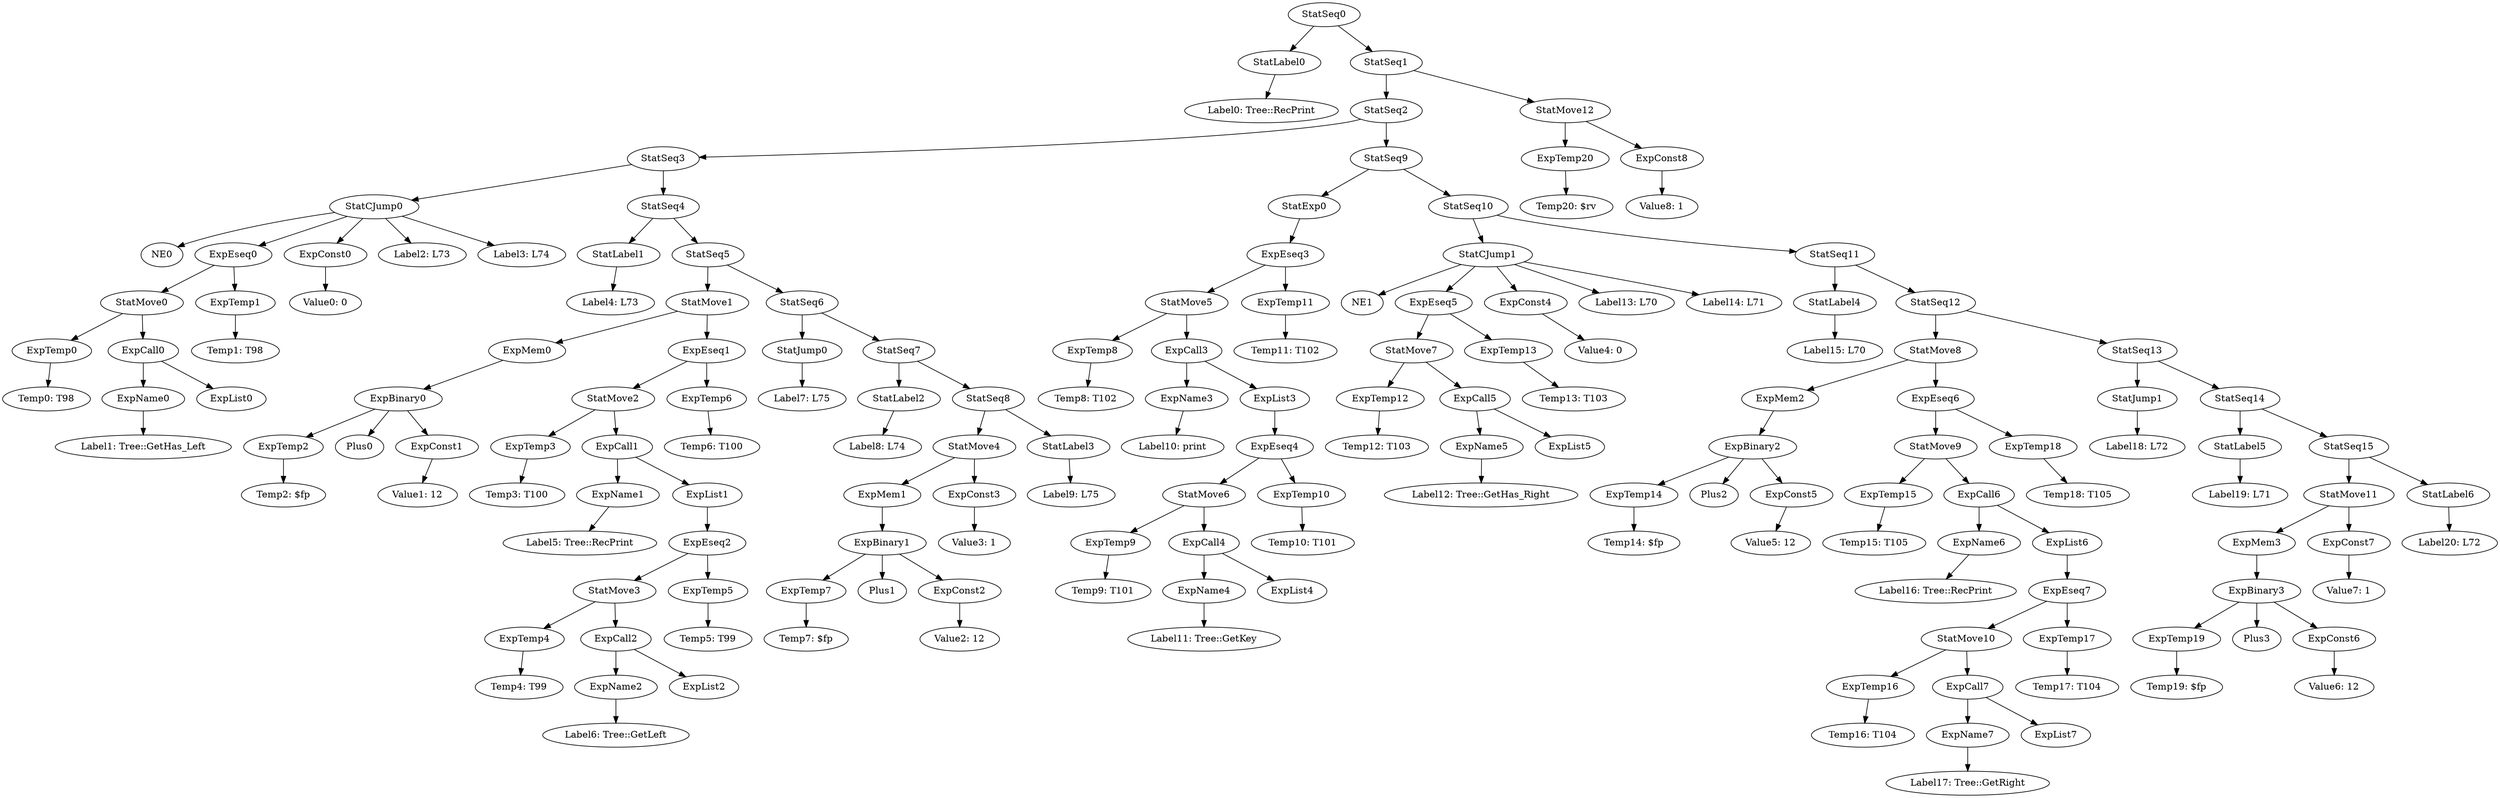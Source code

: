 digraph {
	ordering = out;
	StatSeq15 -> StatMove11;
	StatSeq15 -> StatLabel6;
	ExpConst7 -> "Value7: 1";
	StatMove11 -> ExpMem3;
	StatMove11 -> ExpConst7;
	ExpMem3 -> ExpBinary3;
	ExpConst6 -> "Value6: 12";
	StatSeq2 -> StatSeq3;
	StatSeq2 -> StatSeq9;
	ExpConst3 -> "Value3: 1";
	ExpMem1 -> ExpBinary1;
	ExpBinary1 -> ExpTemp7;
	ExpBinary1 -> Plus1;
	ExpBinary1 -> ExpConst2;
	ExpTemp6 -> "Temp6: T100";
	StatMove6 -> ExpTemp9;
	StatMove6 -> ExpCall4;
	ExpName3 -> "Label10: print";
	ExpCall2 -> ExpName2;
	ExpCall2 -> ExpList2;
	ExpEseq4 -> StatMove6;
	ExpEseq4 -> ExpTemp10;
	StatMove10 -> ExpTemp16;
	StatMove10 -> ExpCall7;
	ExpBinary3 -> ExpTemp19;
	ExpBinary3 -> Plus3;
	ExpBinary3 -> ExpConst6;
	StatLabel3 -> "Label9: L75";
	ExpConst4 -> "Value4: 0";
	StatMove3 -> ExpTemp4;
	StatMove3 -> ExpCall2;
	ExpTemp7 -> "Temp7: $fp";
	ExpTemp0 -> "Temp0: T98";
	ExpEseq3 -> StatMove5;
	ExpEseq3 -> ExpTemp11;
	ExpConst8 -> "Value8: 1";
	ExpTemp20 -> "Temp20: $rv";
	ExpName0 -> "Label1: Tree::GetHas_Left";
	ExpName5 -> "Label12: Tree::GetHas_Right";
	ExpEseq1 -> StatMove2;
	ExpEseq1 -> ExpTemp6;
	ExpName1 -> "Label5: Tree::RecPrint";
	StatSeq10 -> StatCJump1;
	StatSeq10 -> StatSeq11;
	ExpTemp15 -> "Temp15: T105";
	StatSeq14 -> StatLabel5;
	StatSeq14 -> StatSeq15;
	StatMove0 -> ExpTemp0;
	StatMove0 -> ExpCall0;
	StatMove8 -> ExpMem2;
	StatMove8 -> ExpEseq6;
	StatSeq3 -> StatCJump0;
	StatSeq3 -> StatSeq4;
	ExpConst0 -> "Value0: 0";
	StatSeq7 -> StatLabel2;
	StatSeq7 -> StatSeq8;
	ExpName2 -> "Label6: Tree::GetLeft";
	ExpBinary2 -> ExpTemp14;
	ExpBinary2 -> Plus2;
	ExpBinary2 -> ExpConst5;
	ExpTemp5 -> "Temp5: T99";
	ExpTemp4 -> "Temp4: T99";
	StatLabel5 -> "Label19: L71";
	ExpList1 -> ExpEseq2;
	ExpEseq2 -> StatMove3;
	ExpEseq2 -> ExpTemp5;
	ExpTemp1 -> "Temp1: T98";
	ExpEseq0 -> StatMove0;
	ExpEseq0 -> ExpTemp1;
	ExpTemp11 -> "Temp11: T102";
	ExpConst2 -> "Value2: 12";
	StatExp0 -> ExpEseq3;
	StatSeq8 -> StatMove4;
	StatSeq8 -> StatLabel3;
	ExpTemp3 -> "Temp3: T100";
	StatSeq6 -> StatJump0;
	StatSeq6 -> StatSeq7;
	ExpName7 -> "Label17: Tree::GetRight";
	StatJump0 -> "Label7: L75";
	ExpCall1 -> ExpName1;
	ExpCall1 -> ExpList1;
	ExpCall0 -> ExpName0;
	ExpCall0 -> ExpList0;
	StatSeq9 -> StatExp0;
	StatSeq9 -> StatSeq10;
	StatLabel1 -> "Label4: L73";
	ExpTemp8 -> "Temp8: T102";
	ExpTemp18 -> "Temp18: T105";
	StatSeq5 -> StatMove1;
	StatSeq5 -> StatSeq6;
	StatLabel4 -> "Label15: L70";
	StatCJump0 -> NE0;
	StatCJump0 -> ExpEseq0;
	StatCJump0 -> ExpConst0;
	StatCJump0 -> "Label2: L73";
	StatCJump0 -> "Label3: L74";
	StatMove1 -> ExpMem0;
	StatMove1 -> ExpEseq1;
	ExpTemp2 -> "Temp2: $fp";
	StatMove2 -> ExpTemp3;
	StatMove2 -> ExpCall1;
	StatLabel0 -> "Label0: Tree::RecPrint";
	ExpTemp19 -> "Temp19: $fp";
	ExpBinary0 -> ExpTemp2;
	ExpBinary0 -> Plus0;
	ExpBinary0 -> ExpConst1;
	ExpMem0 -> ExpBinary0;
	StatLabel2 -> "Label8: L74";
	StatMove4 -> ExpMem1;
	StatMove4 -> ExpConst3;
	StatMove5 -> ExpTemp8;
	StatMove5 -> ExpCall3;
	StatSeq0 -> StatLabel0;
	StatSeq0 -> StatSeq1;
	ExpConst5 -> "Value5: 12";
	ExpConst1 -> "Value1: 12";
	ExpList6 -> ExpEseq7;
	ExpCall4 -> ExpName4;
	ExpCall4 -> ExpList4;
	ExpTemp9 -> "Temp9: T101";
	ExpName4 -> "Label11: Tree::GetKey";
	ExpList3 -> ExpEseq4;
	ExpCall3 -> ExpName3;
	ExpCall3 -> ExpList3;
	StatCJump1 -> NE1;
	StatCJump1 -> ExpEseq5;
	StatCJump1 -> ExpConst4;
	StatCJump1 -> "Label13: L70";
	StatCJump1 -> "Label14: L71";
	StatLabel6 -> "Label20: L72";
	ExpTemp12 -> "Temp12: T103";
	StatSeq1 -> StatSeq2;
	StatSeq1 -> StatMove12;
	ExpMem2 -> ExpBinary2;
	StatMove7 -> ExpTemp12;
	StatMove7 -> ExpCall5;
	ExpCall5 -> ExpName5;
	ExpCall5 -> ExpList5;
	ExpEseq5 -> StatMove7;
	ExpEseq5 -> ExpTemp13;
	ExpTemp13 -> "Temp13: T103";
	StatSeq11 -> StatLabel4;
	StatSeq11 -> StatSeq12;
	StatMove12 -> ExpTemp20;
	StatMove12 -> ExpConst8;
	ExpTemp14 -> "Temp14: $fp";
	StatMove9 -> ExpTemp15;
	StatMove9 -> ExpCall6;
	ExpName6 -> "Label16: Tree::RecPrint";
	ExpTemp10 -> "Temp10: T101";
	ExpCall6 -> ExpName6;
	ExpCall6 -> ExpList6;
	ExpTemp16 -> "Temp16: T104";
	ExpCall7 -> ExpName7;
	ExpCall7 -> ExpList7;
	ExpEseq7 -> StatMove10;
	ExpEseq7 -> ExpTemp17;
	StatSeq13 -> StatJump1;
	StatSeq13 -> StatSeq14;
	ExpTemp17 -> "Temp17: T104";
	ExpEseq6 -> StatMove9;
	ExpEseq6 -> ExpTemp18;
	StatSeq12 -> StatMove8;
	StatSeq12 -> StatSeq13;
	StatSeq4 -> StatLabel1;
	StatSeq4 -> StatSeq5;
	StatJump1 -> "Label18: L72";
}


